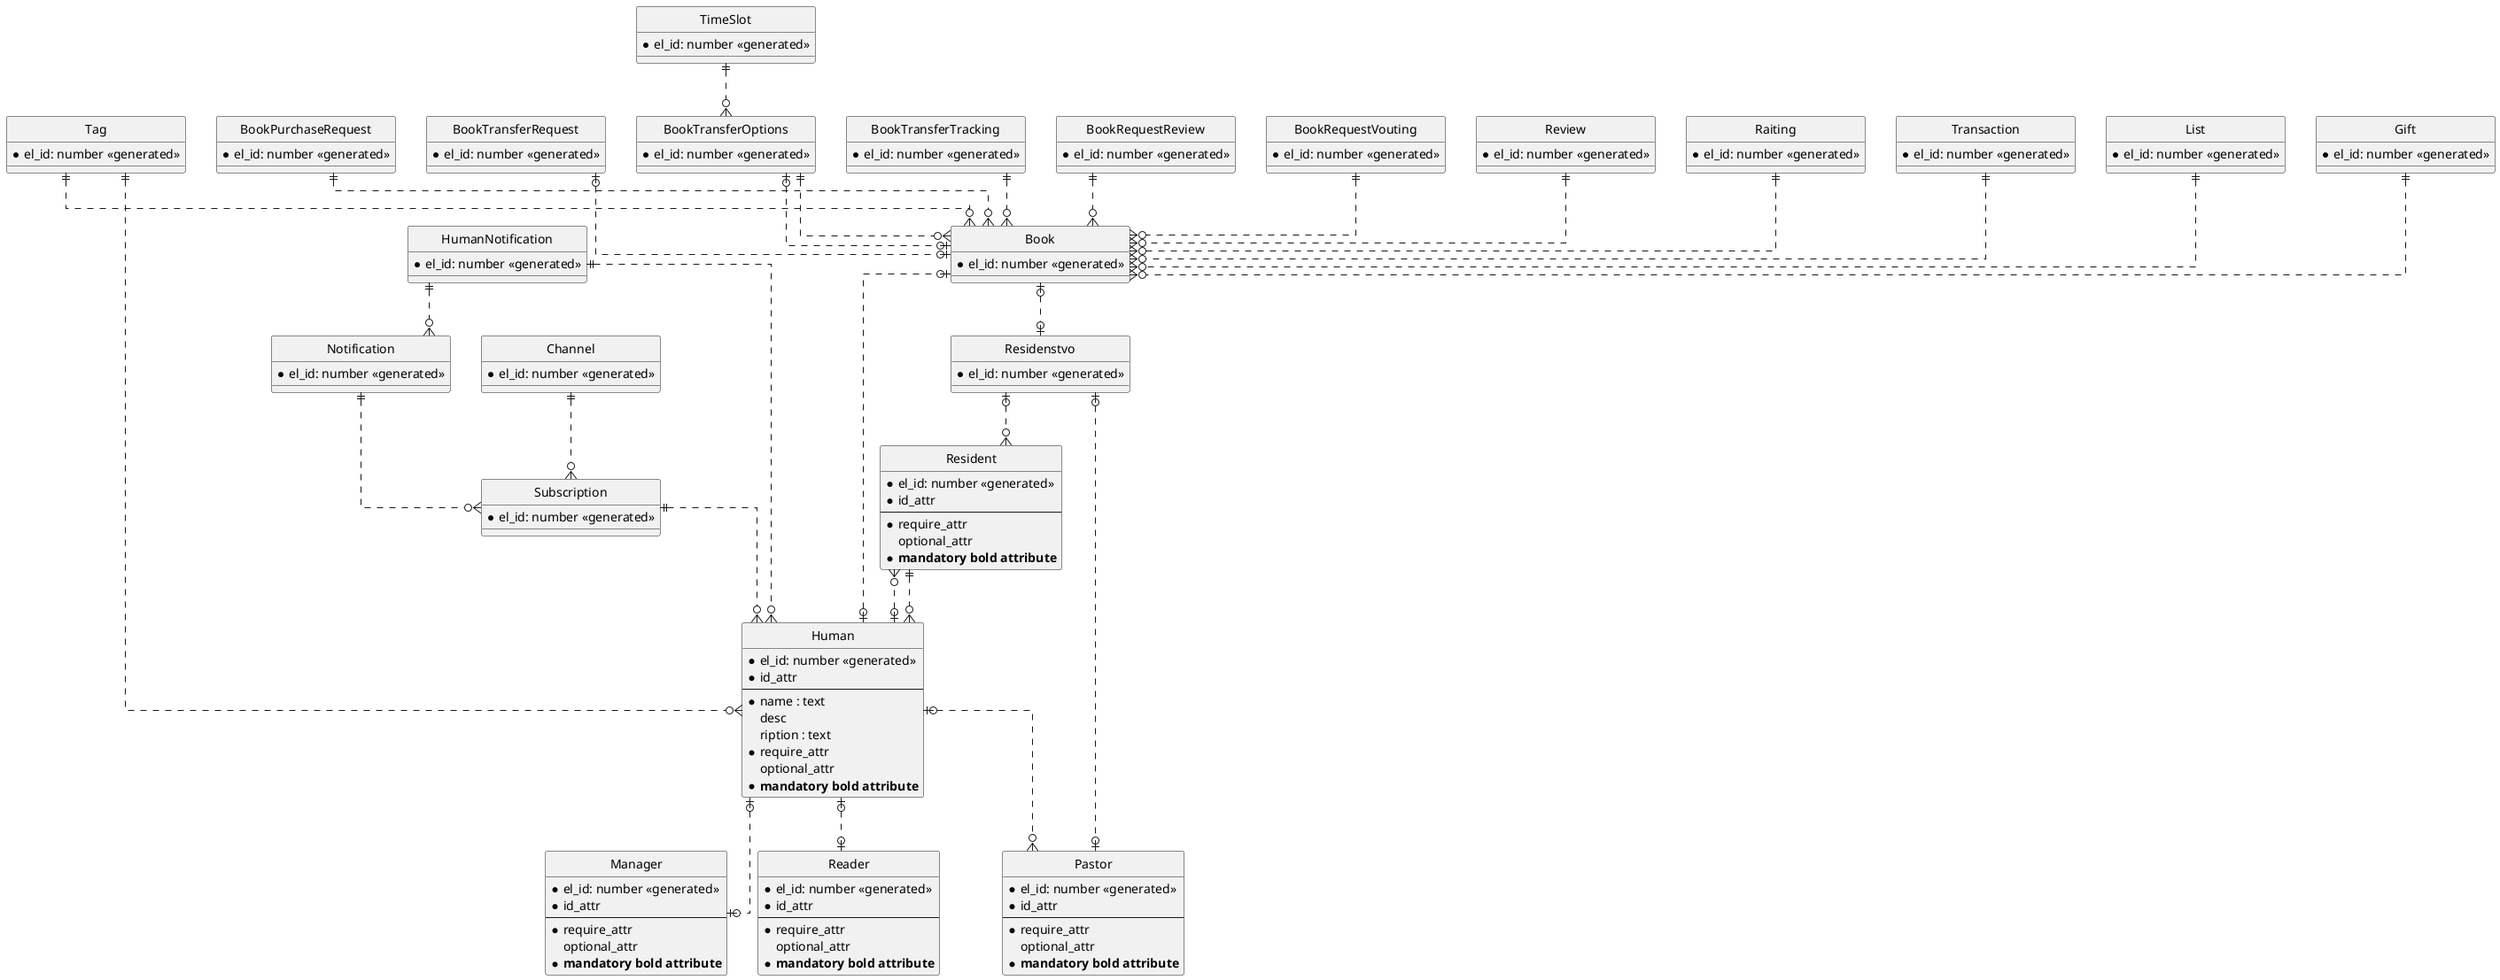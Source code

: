 @startuml

' hide the spot
hide circle

skinparam linetype ortho

entity "Book" as book {
    *el_id: number <<generated>>
    ' residenstvo_id
    ' status
}

' alerting block
entity "Notification" as notification {
    *el_id: number <<generated>>
}

entity "Channel" as channel {
    *el_id: number <<generated>>
}

entity "Subscription" as subscription {
    *el_id: number <<generated>>
    ' notification_id
    ' channel_id
    ' user_id
}

entity "HumanNotification" as human_notification {
    *el_id: number <<generated>>
    ' user_id
    ' subscription_id
    ' channel_id
}

entity "BookPurchaseRequest" as book_purchase_request {
    *el_id: number <<generated>>
    ' residenstvo_id
    ' book_id
    ' status
}

entity "BookTransferRequest" as book_transfer_request {
    *el_id: number <<generated>>
    ' residenstvo_id
    ' book_id
    ' status
}

entity "BookTransferOptions" as book_transfer_options {
    *el_id: number <<generated>>
    ' residenstvo_id
    ' book_id
    ' status
}

entity "TimeSlot" as timeslot {
    *el_id: number <<generated>>
}

    
entity "BookTransferTracking" as book_transfer_tracking {
    *el_id: number <<generated>>
}

entity "BookRequestReview" as book_request_review {
    *el_id: number <<generated>>
    ' residenstvo_id
    ' book_request_id
}

entity "BookRequestVouting" as book_request_vouting {
    *el_id: number <<generated>>
    ' resident_id
    ' book_request_review_id
}

entity "Review" as review {
    *el_id: number <<generated>>
}

entity "Raiting" as raiting {
    *el_id: number <<generated>>
}

entity "Transaction" as transaction {
    *el_id: number <<generated>>
}

entity "Tag" as tag {
    *el_id: number <<generated>>
}

entity "List" as list {
    *el_id: number <<generated>>
}

entity "Gift" as gift {
    *el_id: number <<generated>>
    ' book_id
}

entity "Human" as human {
    *el_id: number <<generated>>
    * id_attr
    --
    *name : text
    desc
    ription : text
    * require_attr
    optional_attr
    * **mandatory bold attribute**
}

entity "Manager" as manager {
    *el_id: number <<generated>>
    * id_attr
    --
    * require_attr
    optional_attr
    * **mandatory bold attribute**
}

entity "Reader" as reader {
    *el_id: number <<generated>>
    * id_attr
    --
    * require_attr
    optional_attr
    * **mandatory bold attribute**
}

entity "Resident" as resident {
    *el_id: number <<generated>>
    * id_attr
    --
    * require_attr
    optional_attr
    * **mandatory bold attribute**
}

entity "Pastor" as pastor {
    *el_id: number <<generated>>
    * id_attr
    --
    * require_attr
    optional_attr
    * **mandatory bold attribute**
}

entity "Residenstvo" as residenstvo {
    *el_id: number <<generated>>
}


subscription ||..o{ human
channel ||..o{ subscription
notification ||..o{ subscription
book_transfer_options ||..o{ book
book_transfer_request |o..o| book
book_transfer_options |o..o| book
timeslot ||..o{ book_transfer_options

book_transfer_tracking  ||..o{ book
book_request_review     ||..o{ book
book_request_vouting    ||..o{ book

review                  ||..o{ book
raiting                 ||..o{ book
transaction             ||..o{ book

tag                     ||..o{ book
tag                     ||..o{ human

list                    ||..o{ book
gift                    ||..o{ book
' one to many
residenstvo |o..o{ resident


' one to one
residenstvo |o..o| pastor


' one to many
human |o..o{ pastor 
human |o..o{ resident

' one to one
human |o..o| reader
human |o..o| book
human |o..o| manager
book |o..o| residenstvo
resident ||..o{ human

human_notification ||..o{ human
human_notification ||..o{ notification
book_purchase_request ||..o{ book

' one to many
' one |o..o{ many 

' one to one
' one |o..o| one

' many to one
' many ||..o{ one

@enduml